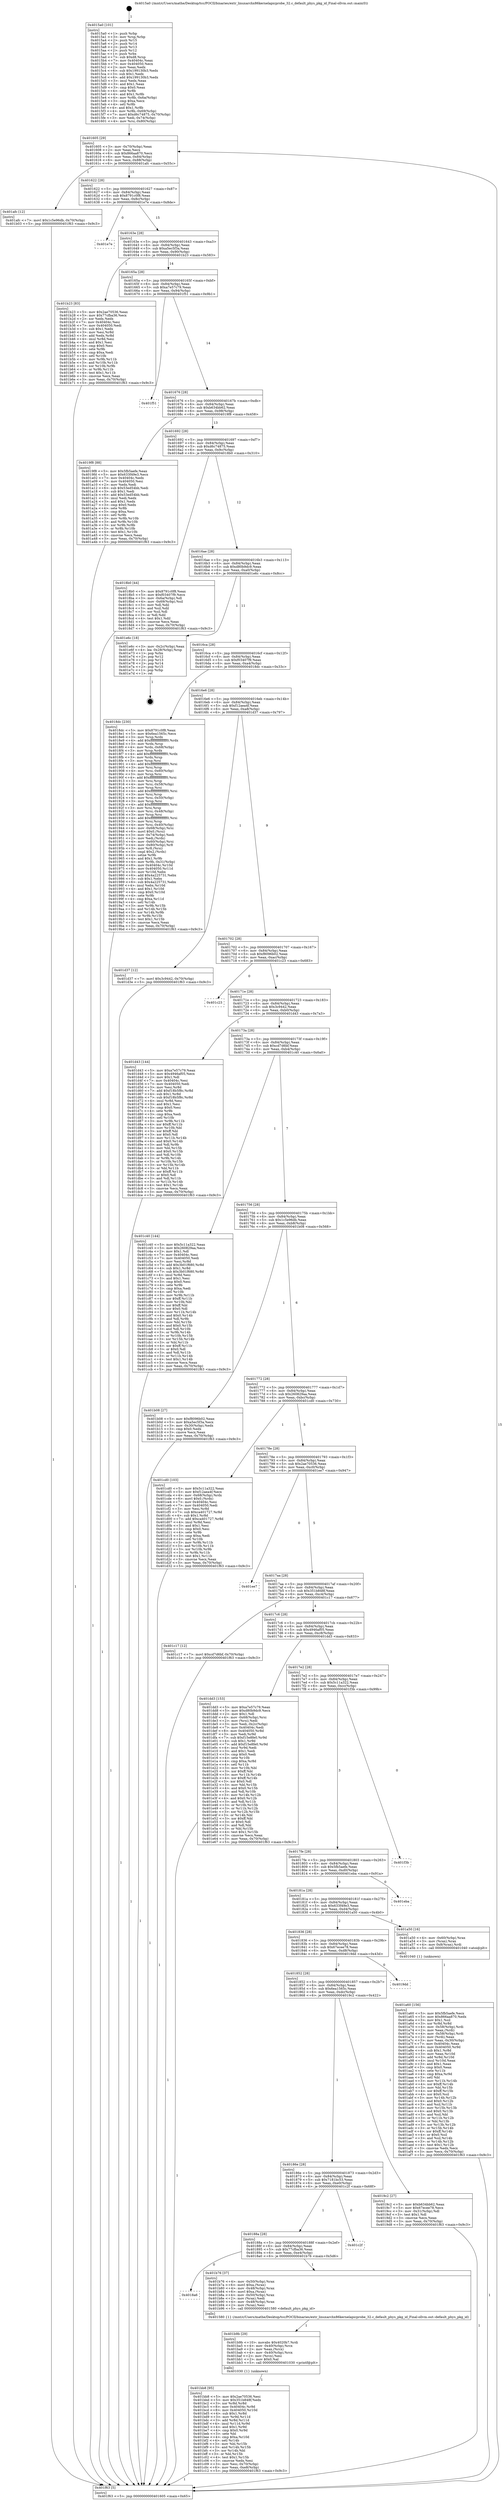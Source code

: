 digraph "0x4015a0" {
  label = "0x4015a0 (/mnt/c/Users/mathe/Desktop/tcc/POCII/binaries/extr_linuxarchx86kernelapicprobe_32.c_default_phys_pkg_id_Final-ollvm.out::main(0))"
  labelloc = "t"
  node[shape=record]

  Entry [label="",width=0.3,height=0.3,shape=circle,fillcolor=black,style=filled]
  "0x401605" [label="{
     0x401605 [29]\l
     | [instrs]\l
     &nbsp;&nbsp;0x401605 \<+3\>: mov -0x70(%rbp),%eax\l
     &nbsp;&nbsp;0x401608 \<+2\>: mov %eax,%ecx\l
     &nbsp;&nbsp;0x40160a \<+6\>: sub $0x866aa870,%ecx\l
     &nbsp;&nbsp;0x401610 \<+6\>: mov %eax,-0x84(%rbp)\l
     &nbsp;&nbsp;0x401616 \<+6\>: mov %ecx,-0x88(%rbp)\l
     &nbsp;&nbsp;0x40161c \<+6\>: je 0000000000401afc \<main+0x55c\>\l
  }"]
  "0x401afc" [label="{
     0x401afc [12]\l
     | [instrs]\l
     &nbsp;&nbsp;0x401afc \<+7\>: movl $0x1c5e96db,-0x70(%rbp)\l
     &nbsp;&nbsp;0x401b03 \<+5\>: jmp 0000000000401f63 \<main+0x9c3\>\l
  }"]
  "0x401622" [label="{
     0x401622 [28]\l
     | [instrs]\l
     &nbsp;&nbsp;0x401622 \<+5\>: jmp 0000000000401627 \<main+0x87\>\l
     &nbsp;&nbsp;0x401627 \<+6\>: mov -0x84(%rbp),%eax\l
     &nbsp;&nbsp;0x40162d \<+5\>: sub $0x8791c0f8,%eax\l
     &nbsp;&nbsp;0x401632 \<+6\>: mov %eax,-0x8c(%rbp)\l
     &nbsp;&nbsp;0x401638 \<+6\>: je 0000000000401e7e \<main+0x8de\>\l
  }"]
  Exit [label="",width=0.3,height=0.3,shape=circle,fillcolor=black,style=filled,peripheries=2]
  "0x401e7e" [label="{
     0x401e7e\l
  }", style=dashed]
  "0x40163e" [label="{
     0x40163e [28]\l
     | [instrs]\l
     &nbsp;&nbsp;0x40163e \<+5\>: jmp 0000000000401643 \<main+0xa3\>\l
     &nbsp;&nbsp;0x401643 \<+6\>: mov -0x84(%rbp),%eax\l
     &nbsp;&nbsp;0x401649 \<+5\>: sub $0xa5ec5f3a,%eax\l
     &nbsp;&nbsp;0x40164e \<+6\>: mov %eax,-0x90(%rbp)\l
     &nbsp;&nbsp;0x401654 \<+6\>: je 0000000000401b23 \<main+0x583\>\l
  }"]
  "0x401bb8" [label="{
     0x401bb8 [95]\l
     | [instrs]\l
     &nbsp;&nbsp;0x401bb8 \<+5\>: mov $0x2ae70536,%esi\l
     &nbsp;&nbsp;0x401bbd \<+5\>: mov $0x351b848f,%edx\l
     &nbsp;&nbsp;0x401bc2 \<+3\>: xor %r8d,%r8d\l
     &nbsp;&nbsp;0x401bc5 \<+8\>: mov 0x40404c,%r9d\l
     &nbsp;&nbsp;0x401bcd \<+8\>: mov 0x404050,%r10d\l
     &nbsp;&nbsp;0x401bd5 \<+4\>: sub $0x1,%r8d\l
     &nbsp;&nbsp;0x401bd9 \<+3\>: mov %r9d,%r11d\l
     &nbsp;&nbsp;0x401bdc \<+3\>: add %r8d,%r11d\l
     &nbsp;&nbsp;0x401bdf \<+4\>: imul %r11d,%r9d\l
     &nbsp;&nbsp;0x401be3 \<+4\>: and $0x1,%r9d\l
     &nbsp;&nbsp;0x401be7 \<+4\>: cmp $0x0,%r9d\l
     &nbsp;&nbsp;0x401beb \<+3\>: sete %bl\l
     &nbsp;&nbsp;0x401bee \<+4\>: cmp $0xa,%r10d\l
     &nbsp;&nbsp;0x401bf2 \<+4\>: setl %r14b\l
     &nbsp;&nbsp;0x401bf6 \<+3\>: mov %bl,%r15b\l
     &nbsp;&nbsp;0x401bf9 \<+3\>: and %r14b,%r15b\l
     &nbsp;&nbsp;0x401bfc \<+3\>: xor %r14b,%bl\l
     &nbsp;&nbsp;0x401bff \<+3\>: or %bl,%r15b\l
     &nbsp;&nbsp;0x401c02 \<+4\>: test $0x1,%r15b\l
     &nbsp;&nbsp;0x401c06 \<+3\>: cmovne %edx,%esi\l
     &nbsp;&nbsp;0x401c09 \<+3\>: mov %esi,-0x70(%rbp)\l
     &nbsp;&nbsp;0x401c0c \<+6\>: mov %eax,-0xe8(%rbp)\l
     &nbsp;&nbsp;0x401c12 \<+5\>: jmp 0000000000401f63 \<main+0x9c3\>\l
  }"]
  "0x401b23" [label="{
     0x401b23 [83]\l
     | [instrs]\l
     &nbsp;&nbsp;0x401b23 \<+5\>: mov $0x2ae70536,%eax\l
     &nbsp;&nbsp;0x401b28 \<+5\>: mov $0x77cfba36,%ecx\l
     &nbsp;&nbsp;0x401b2d \<+2\>: xor %edx,%edx\l
     &nbsp;&nbsp;0x401b2f \<+7\>: mov 0x40404c,%esi\l
     &nbsp;&nbsp;0x401b36 \<+7\>: mov 0x404050,%edi\l
     &nbsp;&nbsp;0x401b3d \<+3\>: sub $0x1,%edx\l
     &nbsp;&nbsp;0x401b40 \<+3\>: mov %esi,%r8d\l
     &nbsp;&nbsp;0x401b43 \<+3\>: add %edx,%r8d\l
     &nbsp;&nbsp;0x401b46 \<+4\>: imul %r8d,%esi\l
     &nbsp;&nbsp;0x401b4a \<+3\>: and $0x1,%esi\l
     &nbsp;&nbsp;0x401b4d \<+3\>: cmp $0x0,%esi\l
     &nbsp;&nbsp;0x401b50 \<+4\>: sete %r9b\l
     &nbsp;&nbsp;0x401b54 \<+3\>: cmp $0xa,%edi\l
     &nbsp;&nbsp;0x401b57 \<+4\>: setl %r10b\l
     &nbsp;&nbsp;0x401b5b \<+3\>: mov %r9b,%r11b\l
     &nbsp;&nbsp;0x401b5e \<+3\>: and %r10b,%r11b\l
     &nbsp;&nbsp;0x401b61 \<+3\>: xor %r10b,%r9b\l
     &nbsp;&nbsp;0x401b64 \<+3\>: or %r9b,%r11b\l
     &nbsp;&nbsp;0x401b67 \<+4\>: test $0x1,%r11b\l
     &nbsp;&nbsp;0x401b6b \<+3\>: cmovne %ecx,%eax\l
     &nbsp;&nbsp;0x401b6e \<+3\>: mov %eax,-0x70(%rbp)\l
     &nbsp;&nbsp;0x401b71 \<+5\>: jmp 0000000000401f63 \<main+0x9c3\>\l
  }"]
  "0x40165a" [label="{
     0x40165a [28]\l
     | [instrs]\l
     &nbsp;&nbsp;0x40165a \<+5\>: jmp 000000000040165f \<main+0xbf\>\l
     &nbsp;&nbsp;0x40165f \<+6\>: mov -0x84(%rbp),%eax\l
     &nbsp;&nbsp;0x401665 \<+5\>: sub $0xa7e57c79,%eax\l
     &nbsp;&nbsp;0x40166a \<+6\>: mov %eax,-0x94(%rbp)\l
     &nbsp;&nbsp;0x401670 \<+6\>: je 0000000000401f51 \<main+0x9b1\>\l
  }"]
  "0x401b9b" [label="{
     0x401b9b [29]\l
     | [instrs]\l
     &nbsp;&nbsp;0x401b9b \<+10\>: movabs $0x4020b7,%rdi\l
     &nbsp;&nbsp;0x401ba5 \<+4\>: mov -0x40(%rbp),%rcx\l
     &nbsp;&nbsp;0x401ba9 \<+2\>: mov %eax,(%rcx)\l
     &nbsp;&nbsp;0x401bab \<+4\>: mov -0x40(%rbp),%rcx\l
     &nbsp;&nbsp;0x401baf \<+2\>: mov (%rcx),%esi\l
     &nbsp;&nbsp;0x401bb1 \<+2\>: mov $0x0,%al\l
     &nbsp;&nbsp;0x401bb3 \<+5\>: call 0000000000401030 \<printf@plt\>\l
     | [calls]\l
     &nbsp;&nbsp;0x401030 \{1\} (unknown)\l
  }"]
  "0x401f51" [label="{
     0x401f51\l
  }", style=dashed]
  "0x401676" [label="{
     0x401676 [28]\l
     | [instrs]\l
     &nbsp;&nbsp;0x401676 \<+5\>: jmp 000000000040167b \<main+0xdb\>\l
     &nbsp;&nbsp;0x40167b \<+6\>: mov -0x84(%rbp),%eax\l
     &nbsp;&nbsp;0x401681 \<+5\>: sub $0xb634bb62,%eax\l
     &nbsp;&nbsp;0x401686 \<+6\>: mov %eax,-0x98(%rbp)\l
     &nbsp;&nbsp;0x40168c \<+6\>: je 00000000004019f8 \<main+0x458\>\l
  }"]
  "0x4018a6" [label="{
     0x4018a6\l
  }", style=dashed]
  "0x4019f8" [label="{
     0x4019f8 [88]\l
     | [instrs]\l
     &nbsp;&nbsp;0x4019f8 \<+5\>: mov $0x5fb5aefe,%eax\l
     &nbsp;&nbsp;0x4019fd \<+5\>: mov $0x633f49e3,%ecx\l
     &nbsp;&nbsp;0x401a02 \<+7\>: mov 0x40404c,%edx\l
     &nbsp;&nbsp;0x401a09 \<+7\>: mov 0x404050,%esi\l
     &nbsp;&nbsp;0x401a10 \<+2\>: mov %edx,%edi\l
     &nbsp;&nbsp;0x401a12 \<+6\>: sub $0x53ed54bb,%edi\l
     &nbsp;&nbsp;0x401a18 \<+3\>: sub $0x1,%edi\l
     &nbsp;&nbsp;0x401a1b \<+6\>: add $0x53ed54bb,%edi\l
     &nbsp;&nbsp;0x401a21 \<+3\>: imul %edi,%edx\l
     &nbsp;&nbsp;0x401a24 \<+3\>: and $0x1,%edx\l
     &nbsp;&nbsp;0x401a27 \<+3\>: cmp $0x0,%edx\l
     &nbsp;&nbsp;0x401a2a \<+4\>: sete %r8b\l
     &nbsp;&nbsp;0x401a2e \<+3\>: cmp $0xa,%esi\l
     &nbsp;&nbsp;0x401a31 \<+4\>: setl %r9b\l
     &nbsp;&nbsp;0x401a35 \<+3\>: mov %r8b,%r10b\l
     &nbsp;&nbsp;0x401a38 \<+3\>: and %r9b,%r10b\l
     &nbsp;&nbsp;0x401a3b \<+3\>: xor %r9b,%r8b\l
     &nbsp;&nbsp;0x401a3e \<+3\>: or %r8b,%r10b\l
     &nbsp;&nbsp;0x401a41 \<+4\>: test $0x1,%r10b\l
     &nbsp;&nbsp;0x401a45 \<+3\>: cmovne %ecx,%eax\l
     &nbsp;&nbsp;0x401a48 \<+3\>: mov %eax,-0x70(%rbp)\l
     &nbsp;&nbsp;0x401a4b \<+5\>: jmp 0000000000401f63 \<main+0x9c3\>\l
  }"]
  "0x401692" [label="{
     0x401692 [28]\l
     | [instrs]\l
     &nbsp;&nbsp;0x401692 \<+5\>: jmp 0000000000401697 \<main+0xf7\>\l
     &nbsp;&nbsp;0x401697 \<+6\>: mov -0x84(%rbp),%eax\l
     &nbsp;&nbsp;0x40169d \<+5\>: sub $0xd6c74875,%eax\l
     &nbsp;&nbsp;0x4016a2 \<+6\>: mov %eax,-0x9c(%rbp)\l
     &nbsp;&nbsp;0x4016a8 \<+6\>: je 00000000004018b0 \<main+0x310\>\l
  }"]
  "0x401b76" [label="{
     0x401b76 [37]\l
     | [instrs]\l
     &nbsp;&nbsp;0x401b76 \<+4\>: mov -0x50(%rbp),%rax\l
     &nbsp;&nbsp;0x401b7a \<+6\>: movl $0xa,(%rax)\l
     &nbsp;&nbsp;0x401b80 \<+4\>: mov -0x48(%rbp),%rax\l
     &nbsp;&nbsp;0x401b84 \<+6\>: movl $0xa,(%rax)\l
     &nbsp;&nbsp;0x401b8a \<+4\>: mov -0x50(%rbp),%rax\l
     &nbsp;&nbsp;0x401b8e \<+2\>: mov (%rax),%edi\l
     &nbsp;&nbsp;0x401b90 \<+4\>: mov -0x48(%rbp),%rax\l
     &nbsp;&nbsp;0x401b94 \<+2\>: mov (%rax),%esi\l
     &nbsp;&nbsp;0x401b96 \<+5\>: call 0000000000401580 \<default_phys_pkg_id\>\l
     | [calls]\l
     &nbsp;&nbsp;0x401580 \{1\} (/mnt/c/Users/mathe/Desktop/tcc/POCII/binaries/extr_linuxarchx86kernelapicprobe_32.c_default_phys_pkg_id_Final-ollvm.out::default_phys_pkg_id)\l
  }"]
  "0x4018b0" [label="{
     0x4018b0 [44]\l
     | [instrs]\l
     &nbsp;&nbsp;0x4018b0 \<+5\>: mov $0x8791c0f8,%eax\l
     &nbsp;&nbsp;0x4018b5 \<+5\>: mov $0xf03407f9,%ecx\l
     &nbsp;&nbsp;0x4018ba \<+3\>: mov -0x6a(%rbp),%dl\l
     &nbsp;&nbsp;0x4018bd \<+4\>: mov -0x69(%rbp),%sil\l
     &nbsp;&nbsp;0x4018c1 \<+3\>: mov %dl,%dil\l
     &nbsp;&nbsp;0x4018c4 \<+3\>: and %sil,%dil\l
     &nbsp;&nbsp;0x4018c7 \<+3\>: xor %sil,%dl\l
     &nbsp;&nbsp;0x4018ca \<+3\>: or %dl,%dil\l
     &nbsp;&nbsp;0x4018cd \<+4\>: test $0x1,%dil\l
     &nbsp;&nbsp;0x4018d1 \<+3\>: cmovne %ecx,%eax\l
     &nbsp;&nbsp;0x4018d4 \<+3\>: mov %eax,-0x70(%rbp)\l
     &nbsp;&nbsp;0x4018d7 \<+5\>: jmp 0000000000401f63 \<main+0x9c3\>\l
  }"]
  "0x4016ae" [label="{
     0x4016ae [28]\l
     | [instrs]\l
     &nbsp;&nbsp;0x4016ae \<+5\>: jmp 00000000004016b3 \<main+0x113\>\l
     &nbsp;&nbsp;0x4016b3 \<+6\>: mov -0x84(%rbp),%eax\l
     &nbsp;&nbsp;0x4016b9 \<+5\>: sub $0xd80b9dc9,%eax\l
     &nbsp;&nbsp;0x4016be \<+6\>: mov %eax,-0xa0(%rbp)\l
     &nbsp;&nbsp;0x4016c4 \<+6\>: je 0000000000401e6c \<main+0x8cc\>\l
  }"]
  "0x401f63" [label="{
     0x401f63 [5]\l
     | [instrs]\l
     &nbsp;&nbsp;0x401f63 \<+5\>: jmp 0000000000401605 \<main+0x65\>\l
  }"]
  "0x4015a0" [label="{
     0x4015a0 [101]\l
     | [instrs]\l
     &nbsp;&nbsp;0x4015a0 \<+1\>: push %rbp\l
     &nbsp;&nbsp;0x4015a1 \<+3\>: mov %rsp,%rbp\l
     &nbsp;&nbsp;0x4015a4 \<+2\>: push %r15\l
     &nbsp;&nbsp;0x4015a6 \<+2\>: push %r14\l
     &nbsp;&nbsp;0x4015a8 \<+2\>: push %r13\l
     &nbsp;&nbsp;0x4015aa \<+2\>: push %r12\l
     &nbsp;&nbsp;0x4015ac \<+1\>: push %rbx\l
     &nbsp;&nbsp;0x4015ad \<+7\>: sub $0xd8,%rsp\l
     &nbsp;&nbsp;0x4015b4 \<+7\>: mov 0x40404c,%eax\l
     &nbsp;&nbsp;0x4015bb \<+7\>: mov 0x404050,%ecx\l
     &nbsp;&nbsp;0x4015c2 \<+2\>: mov %eax,%edx\l
     &nbsp;&nbsp;0x4015c4 \<+6\>: sub $0x199130b3,%edx\l
     &nbsp;&nbsp;0x4015ca \<+3\>: sub $0x1,%edx\l
     &nbsp;&nbsp;0x4015cd \<+6\>: add $0x199130b3,%edx\l
     &nbsp;&nbsp;0x4015d3 \<+3\>: imul %edx,%eax\l
     &nbsp;&nbsp;0x4015d6 \<+3\>: and $0x1,%eax\l
     &nbsp;&nbsp;0x4015d9 \<+3\>: cmp $0x0,%eax\l
     &nbsp;&nbsp;0x4015dc \<+4\>: sete %r8b\l
     &nbsp;&nbsp;0x4015e0 \<+4\>: and $0x1,%r8b\l
     &nbsp;&nbsp;0x4015e4 \<+4\>: mov %r8b,-0x6a(%rbp)\l
     &nbsp;&nbsp;0x4015e8 \<+3\>: cmp $0xa,%ecx\l
     &nbsp;&nbsp;0x4015eb \<+4\>: setl %r8b\l
     &nbsp;&nbsp;0x4015ef \<+4\>: and $0x1,%r8b\l
     &nbsp;&nbsp;0x4015f3 \<+4\>: mov %r8b,-0x69(%rbp)\l
     &nbsp;&nbsp;0x4015f7 \<+7\>: movl $0xd6c74875,-0x70(%rbp)\l
     &nbsp;&nbsp;0x4015fe \<+3\>: mov %edi,-0x74(%rbp)\l
     &nbsp;&nbsp;0x401601 \<+4\>: mov %rsi,-0x80(%rbp)\l
  }"]
  "0x40188a" [label="{
     0x40188a [28]\l
     | [instrs]\l
     &nbsp;&nbsp;0x40188a \<+5\>: jmp 000000000040188f \<main+0x2ef\>\l
     &nbsp;&nbsp;0x40188f \<+6\>: mov -0x84(%rbp),%eax\l
     &nbsp;&nbsp;0x401895 \<+5\>: sub $0x77cfba36,%eax\l
     &nbsp;&nbsp;0x40189a \<+6\>: mov %eax,-0xe4(%rbp)\l
     &nbsp;&nbsp;0x4018a0 \<+6\>: je 0000000000401b76 \<main+0x5d6\>\l
  }"]
  "0x401e6c" [label="{
     0x401e6c [18]\l
     | [instrs]\l
     &nbsp;&nbsp;0x401e6c \<+3\>: mov -0x2c(%rbp),%eax\l
     &nbsp;&nbsp;0x401e6f \<+4\>: lea -0x28(%rbp),%rsp\l
     &nbsp;&nbsp;0x401e73 \<+1\>: pop %rbx\l
     &nbsp;&nbsp;0x401e74 \<+2\>: pop %r12\l
     &nbsp;&nbsp;0x401e76 \<+2\>: pop %r13\l
     &nbsp;&nbsp;0x401e78 \<+2\>: pop %r14\l
     &nbsp;&nbsp;0x401e7a \<+2\>: pop %r15\l
     &nbsp;&nbsp;0x401e7c \<+1\>: pop %rbp\l
     &nbsp;&nbsp;0x401e7d \<+1\>: ret\l
  }"]
  "0x4016ca" [label="{
     0x4016ca [28]\l
     | [instrs]\l
     &nbsp;&nbsp;0x4016ca \<+5\>: jmp 00000000004016cf \<main+0x12f\>\l
     &nbsp;&nbsp;0x4016cf \<+6\>: mov -0x84(%rbp),%eax\l
     &nbsp;&nbsp;0x4016d5 \<+5\>: sub $0xf03407f9,%eax\l
     &nbsp;&nbsp;0x4016da \<+6\>: mov %eax,-0xa4(%rbp)\l
     &nbsp;&nbsp;0x4016e0 \<+6\>: je 00000000004018dc \<main+0x33c\>\l
  }"]
  "0x401c2f" [label="{
     0x401c2f\l
  }", style=dashed]
  "0x4018dc" [label="{
     0x4018dc [230]\l
     | [instrs]\l
     &nbsp;&nbsp;0x4018dc \<+5\>: mov $0x8791c0f8,%eax\l
     &nbsp;&nbsp;0x4018e1 \<+5\>: mov $0x6ea1565c,%ecx\l
     &nbsp;&nbsp;0x4018e6 \<+3\>: mov %rsp,%rdx\l
     &nbsp;&nbsp;0x4018e9 \<+4\>: add $0xfffffffffffffff0,%rdx\l
     &nbsp;&nbsp;0x4018ed \<+3\>: mov %rdx,%rsp\l
     &nbsp;&nbsp;0x4018f0 \<+4\>: mov %rdx,-0x68(%rbp)\l
     &nbsp;&nbsp;0x4018f4 \<+3\>: mov %rsp,%rdx\l
     &nbsp;&nbsp;0x4018f7 \<+4\>: add $0xfffffffffffffff0,%rdx\l
     &nbsp;&nbsp;0x4018fb \<+3\>: mov %rdx,%rsp\l
     &nbsp;&nbsp;0x4018fe \<+3\>: mov %rsp,%rsi\l
     &nbsp;&nbsp;0x401901 \<+4\>: add $0xfffffffffffffff0,%rsi\l
     &nbsp;&nbsp;0x401905 \<+3\>: mov %rsi,%rsp\l
     &nbsp;&nbsp;0x401908 \<+4\>: mov %rsi,-0x60(%rbp)\l
     &nbsp;&nbsp;0x40190c \<+3\>: mov %rsp,%rsi\l
     &nbsp;&nbsp;0x40190f \<+4\>: add $0xfffffffffffffff0,%rsi\l
     &nbsp;&nbsp;0x401913 \<+3\>: mov %rsi,%rsp\l
     &nbsp;&nbsp;0x401916 \<+4\>: mov %rsi,-0x58(%rbp)\l
     &nbsp;&nbsp;0x40191a \<+3\>: mov %rsp,%rsi\l
     &nbsp;&nbsp;0x40191d \<+4\>: add $0xfffffffffffffff0,%rsi\l
     &nbsp;&nbsp;0x401921 \<+3\>: mov %rsi,%rsp\l
     &nbsp;&nbsp;0x401924 \<+4\>: mov %rsi,-0x50(%rbp)\l
     &nbsp;&nbsp;0x401928 \<+3\>: mov %rsp,%rsi\l
     &nbsp;&nbsp;0x40192b \<+4\>: add $0xfffffffffffffff0,%rsi\l
     &nbsp;&nbsp;0x40192f \<+3\>: mov %rsi,%rsp\l
     &nbsp;&nbsp;0x401932 \<+4\>: mov %rsi,-0x48(%rbp)\l
     &nbsp;&nbsp;0x401936 \<+3\>: mov %rsp,%rsi\l
     &nbsp;&nbsp;0x401939 \<+4\>: add $0xfffffffffffffff0,%rsi\l
     &nbsp;&nbsp;0x40193d \<+3\>: mov %rsi,%rsp\l
     &nbsp;&nbsp;0x401940 \<+4\>: mov %rsi,-0x40(%rbp)\l
     &nbsp;&nbsp;0x401944 \<+4\>: mov -0x68(%rbp),%rsi\l
     &nbsp;&nbsp;0x401948 \<+6\>: movl $0x0,(%rsi)\l
     &nbsp;&nbsp;0x40194e \<+3\>: mov -0x74(%rbp),%edi\l
     &nbsp;&nbsp;0x401951 \<+2\>: mov %edi,(%rdx)\l
     &nbsp;&nbsp;0x401953 \<+4\>: mov -0x60(%rbp),%rsi\l
     &nbsp;&nbsp;0x401957 \<+4\>: mov -0x80(%rbp),%r8\l
     &nbsp;&nbsp;0x40195b \<+3\>: mov %r8,(%rsi)\l
     &nbsp;&nbsp;0x40195e \<+3\>: cmpl $0x2,(%rdx)\l
     &nbsp;&nbsp;0x401961 \<+4\>: setne %r9b\l
     &nbsp;&nbsp;0x401965 \<+4\>: and $0x1,%r9b\l
     &nbsp;&nbsp;0x401969 \<+4\>: mov %r9b,-0x31(%rbp)\l
     &nbsp;&nbsp;0x40196d \<+8\>: mov 0x40404c,%r10d\l
     &nbsp;&nbsp;0x401975 \<+8\>: mov 0x404050,%r11d\l
     &nbsp;&nbsp;0x40197d \<+3\>: mov %r10d,%ebx\l
     &nbsp;&nbsp;0x401980 \<+6\>: add $0x4a225731,%ebx\l
     &nbsp;&nbsp;0x401986 \<+3\>: sub $0x1,%ebx\l
     &nbsp;&nbsp;0x401989 \<+6\>: sub $0x4a225731,%ebx\l
     &nbsp;&nbsp;0x40198f \<+4\>: imul %ebx,%r10d\l
     &nbsp;&nbsp;0x401993 \<+4\>: and $0x1,%r10d\l
     &nbsp;&nbsp;0x401997 \<+4\>: cmp $0x0,%r10d\l
     &nbsp;&nbsp;0x40199b \<+4\>: sete %r9b\l
     &nbsp;&nbsp;0x40199f \<+4\>: cmp $0xa,%r11d\l
     &nbsp;&nbsp;0x4019a3 \<+4\>: setl %r14b\l
     &nbsp;&nbsp;0x4019a7 \<+3\>: mov %r9b,%r15b\l
     &nbsp;&nbsp;0x4019aa \<+3\>: and %r14b,%r15b\l
     &nbsp;&nbsp;0x4019ad \<+3\>: xor %r14b,%r9b\l
     &nbsp;&nbsp;0x4019b0 \<+3\>: or %r9b,%r15b\l
     &nbsp;&nbsp;0x4019b3 \<+4\>: test $0x1,%r15b\l
     &nbsp;&nbsp;0x4019b7 \<+3\>: cmovne %ecx,%eax\l
     &nbsp;&nbsp;0x4019ba \<+3\>: mov %eax,-0x70(%rbp)\l
     &nbsp;&nbsp;0x4019bd \<+5\>: jmp 0000000000401f63 \<main+0x9c3\>\l
  }"]
  "0x4016e6" [label="{
     0x4016e6 [28]\l
     | [instrs]\l
     &nbsp;&nbsp;0x4016e6 \<+5\>: jmp 00000000004016eb \<main+0x14b\>\l
     &nbsp;&nbsp;0x4016eb \<+6\>: mov -0x84(%rbp),%eax\l
     &nbsp;&nbsp;0x4016f1 \<+5\>: sub $0xf12aea4f,%eax\l
     &nbsp;&nbsp;0x4016f6 \<+6\>: mov %eax,-0xa8(%rbp)\l
     &nbsp;&nbsp;0x4016fc \<+6\>: je 0000000000401d37 \<main+0x797\>\l
  }"]
  "0x401a60" [label="{
     0x401a60 [156]\l
     | [instrs]\l
     &nbsp;&nbsp;0x401a60 \<+5\>: mov $0x5fb5aefe,%ecx\l
     &nbsp;&nbsp;0x401a65 \<+5\>: mov $0x866aa870,%edx\l
     &nbsp;&nbsp;0x401a6a \<+3\>: mov $0x1,%sil\l
     &nbsp;&nbsp;0x401a6d \<+3\>: xor %r8d,%r8d\l
     &nbsp;&nbsp;0x401a70 \<+4\>: mov -0x58(%rbp),%rdi\l
     &nbsp;&nbsp;0x401a74 \<+2\>: mov %eax,(%rdi)\l
     &nbsp;&nbsp;0x401a76 \<+4\>: mov -0x58(%rbp),%rdi\l
     &nbsp;&nbsp;0x401a7a \<+2\>: mov (%rdi),%eax\l
     &nbsp;&nbsp;0x401a7c \<+3\>: mov %eax,-0x30(%rbp)\l
     &nbsp;&nbsp;0x401a7f \<+7\>: mov 0x40404c,%eax\l
     &nbsp;&nbsp;0x401a86 \<+8\>: mov 0x404050,%r9d\l
     &nbsp;&nbsp;0x401a8e \<+4\>: sub $0x1,%r8d\l
     &nbsp;&nbsp;0x401a92 \<+3\>: mov %eax,%r10d\l
     &nbsp;&nbsp;0x401a95 \<+3\>: add %r8d,%r10d\l
     &nbsp;&nbsp;0x401a98 \<+4\>: imul %r10d,%eax\l
     &nbsp;&nbsp;0x401a9c \<+3\>: and $0x1,%eax\l
     &nbsp;&nbsp;0x401a9f \<+3\>: cmp $0x0,%eax\l
     &nbsp;&nbsp;0x401aa2 \<+4\>: sete %r11b\l
     &nbsp;&nbsp;0x401aa6 \<+4\>: cmp $0xa,%r9d\l
     &nbsp;&nbsp;0x401aaa \<+3\>: setl %bl\l
     &nbsp;&nbsp;0x401aad \<+3\>: mov %r11b,%r14b\l
     &nbsp;&nbsp;0x401ab0 \<+4\>: xor $0xff,%r14b\l
     &nbsp;&nbsp;0x401ab4 \<+3\>: mov %bl,%r15b\l
     &nbsp;&nbsp;0x401ab7 \<+4\>: xor $0xff,%r15b\l
     &nbsp;&nbsp;0x401abb \<+4\>: xor $0x0,%sil\l
     &nbsp;&nbsp;0x401abf \<+3\>: mov %r14b,%r12b\l
     &nbsp;&nbsp;0x401ac2 \<+4\>: and $0x0,%r12b\l
     &nbsp;&nbsp;0x401ac6 \<+3\>: and %sil,%r11b\l
     &nbsp;&nbsp;0x401ac9 \<+3\>: mov %r15b,%r13b\l
     &nbsp;&nbsp;0x401acc \<+4\>: and $0x0,%r13b\l
     &nbsp;&nbsp;0x401ad0 \<+3\>: and %sil,%bl\l
     &nbsp;&nbsp;0x401ad3 \<+3\>: or %r11b,%r12b\l
     &nbsp;&nbsp;0x401ad6 \<+3\>: or %bl,%r13b\l
     &nbsp;&nbsp;0x401ad9 \<+3\>: xor %r13b,%r12b\l
     &nbsp;&nbsp;0x401adc \<+3\>: or %r15b,%r14b\l
     &nbsp;&nbsp;0x401adf \<+4\>: xor $0xff,%r14b\l
     &nbsp;&nbsp;0x401ae3 \<+4\>: or $0x0,%sil\l
     &nbsp;&nbsp;0x401ae7 \<+3\>: and %sil,%r14b\l
     &nbsp;&nbsp;0x401aea \<+3\>: or %r14b,%r12b\l
     &nbsp;&nbsp;0x401aed \<+4\>: test $0x1,%r12b\l
     &nbsp;&nbsp;0x401af1 \<+3\>: cmovne %edx,%ecx\l
     &nbsp;&nbsp;0x401af4 \<+3\>: mov %ecx,-0x70(%rbp)\l
     &nbsp;&nbsp;0x401af7 \<+5\>: jmp 0000000000401f63 \<main+0x9c3\>\l
  }"]
  "0x401d37" [label="{
     0x401d37 [12]\l
     | [instrs]\l
     &nbsp;&nbsp;0x401d37 \<+7\>: movl $0x3c9442,-0x70(%rbp)\l
     &nbsp;&nbsp;0x401d3e \<+5\>: jmp 0000000000401f63 \<main+0x9c3\>\l
  }"]
  "0x401702" [label="{
     0x401702 [28]\l
     | [instrs]\l
     &nbsp;&nbsp;0x401702 \<+5\>: jmp 0000000000401707 \<main+0x167\>\l
     &nbsp;&nbsp;0x401707 \<+6\>: mov -0x84(%rbp),%eax\l
     &nbsp;&nbsp;0x40170d \<+5\>: sub $0xf8096b02,%eax\l
     &nbsp;&nbsp;0x401712 \<+6\>: mov %eax,-0xac(%rbp)\l
     &nbsp;&nbsp;0x401718 \<+6\>: je 0000000000401c23 \<main+0x683\>\l
  }"]
  "0x40186e" [label="{
     0x40186e [28]\l
     | [instrs]\l
     &nbsp;&nbsp;0x40186e \<+5\>: jmp 0000000000401873 \<main+0x2d3\>\l
     &nbsp;&nbsp;0x401873 \<+6\>: mov -0x84(%rbp),%eax\l
     &nbsp;&nbsp;0x401879 \<+5\>: sub $0x7181bc53,%eax\l
     &nbsp;&nbsp;0x40187e \<+6\>: mov %eax,-0xe0(%rbp)\l
     &nbsp;&nbsp;0x401884 \<+6\>: je 0000000000401c2f \<main+0x68f\>\l
  }"]
  "0x401c23" [label="{
     0x401c23\l
  }", style=dashed]
  "0x40171e" [label="{
     0x40171e [28]\l
     | [instrs]\l
     &nbsp;&nbsp;0x40171e \<+5\>: jmp 0000000000401723 \<main+0x183\>\l
     &nbsp;&nbsp;0x401723 \<+6\>: mov -0x84(%rbp),%eax\l
     &nbsp;&nbsp;0x401729 \<+5\>: sub $0x3c9442,%eax\l
     &nbsp;&nbsp;0x40172e \<+6\>: mov %eax,-0xb0(%rbp)\l
     &nbsp;&nbsp;0x401734 \<+6\>: je 0000000000401d43 \<main+0x7a3\>\l
  }"]
  "0x4019c2" [label="{
     0x4019c2 [27]\l
     | [instrs]\l
     &nbsp;&nbsp;0x4019c2 \<+5\>: mov $0xb634bb62,%eax\l
     &nbsp;&nbsp;0x4019c7 \<+5\>: mov $0x67ecee78,%ecx\l
     &nbsp;&nbsp;0x4019cc \<+3\>: mov -0x31(%rbp),%dl\l
     &nbsp;&nbsp;0x4019cf \<+3\>: test $0x1,%dl\l
     &nbsp;&nbsp;0x4019d2 \<+3\>: cmovne %ecx,%eax\l
     &nbsp;&nbsp;0x4019d5 \<+3\>: mov %eax,-0x70(%rbp)\l
     &nbsp;&nbsp;0x4019d8 \<+5\>: jmp 0000000000401f63 \<main+0x9c3\>\l
  }"]
  "0x401d43" [label="{
     0x401d43 [144]\l
     | [instrs]\l
     &nbsp;&nbsp;0x401d43 \<+5\>: mov $0xa7e57c79,%eax\l
     &nbsp;&nbsp;0x401d48 \<+5\>: mov $0x4946af05,%ecx\l
     &nbsp;&nbsp;0x401d4d \<+2\>: mov $0x1,%dl\l
     &nbsp;&nbsp;0x401d4f \<+7\>: mov 0x40404c,%esi\l
     &nbsp;&nbsp;0x401d56 \<+7\>: mov 0x404050,%edi\l
     &nbsp;&nbsp;0x401d5d \<+3\>: mov %esi,%r8d\l
     &nbsp;&nbsp;0x401d60 \<+7\>: add $0xf18b5f8c,%r8d\l
     &nbsp;&nbsp;0x401d67 \<+4\>: sub $0x1,%r8d\l
     &nbsp;&nbsp;0x401d6b \<+7\>: sub $0xf18b5f8c,%r8d\l
     &nbsp;&nbsp;0x401d72 \<+4\>: imul %r8d,%esi\l
     &nbsp;&nbsp;0x401d76 \<+3\>: and $0x1,%esi\l
     &nbsp;&nbsp;0x401d79 \<+3\>: cmp $0x0,%esi\l
     &nbsp;&nbsp;0x401d7c \<+4\>: sete %r9b\l
     &nbsp;&nbsp;0x401d80 \<+3\>: cmp $0xa,%edi\l
     &nbsp;&nbsp;0x401d83 \<+4\>: setl %r10b\l
     &nbsp;&nbsp;0x401d87 \<+3\>: mov %r9b,%r11b\l
     &nbsp;&nbsp;0x401d8a \<+4\>: xor $0xff,%r11b\l
     &nbsp;&nbsp;0x401d8e \<+3\>: mov %r10b,%bl\l
     &nbsp;&nbsp;0x401d91 \<+3\>: xor $0xff,%bl\l
     &nbsp;&nbsp;0x401d94 \<+3\>: xor $0x0,%dl\l
     &nbsp;&nbsp;0x401d97 \<+3\>: mov %r11b,%r14b\l
     &nbsp;&nbsp;0x401d9a \<+4\>: and $0x0,%r14b\l
     &nbsp;&nbsp;0x401d9e \<+3\>: and %dl,%r9b\l
     &nbsp;&nbsp;0x401da1 \<+3\>: mov %bl,%r15b\l
     &nbsp;&nbsp;0x401da4 \<+4\>: and $0x0,%r15b\l
     &nbsp;&nbsp;0x401da8 \<+3\>: and %dl,%r10b\l
     &nbsp;&nbsp;0x401dab \<+3\>: or %r9b,%r14b\l
     &nbsp;&nbsp;0x401dae \<+3\>: or %r10b,%r15b\l
     &nbsp;&nbsp;0x401db1 \<+3\>: xor %r15b,%r14b\l
     &nbsp;&nbsp;0x401db4 \<+3\>: or %bl,%r11b\l
     &nbsp;&nbsp;0x401db7 \<+4\>: xor $0xff,%r11b\l
     &nbsp;&nbsp;0x401dbb \<+3\>: or $0x0,%dl\l
     &nbsp;&nbsp;0x401dbe \<+3\>: and %dl,%r11b\l
     &nbsp;&nbsp;0x401dc1 \<+3\>: or %r11b,%r14b\l
     &nbsp;&nbsp;0x401dc4 \<+4\>: test $0x1,%r14b\l
     &nbsp;&nbsp;0x401dc8 \<+3\>: cmovne %ecx,%eax\l
     &nbsp;&nbsp;0x401dcb \<+3\>: mov %eax,-0x70(%rbp)\l
     &nbsp;&nbsp;0x401dce \<+5\>: jmp 0000000000401f63 \<main+0x9c3\>\l
  }"]
  "0x40173a" [label="{
     0x40173a [28]\l
     | [instrs]\l
     &nbsp;&nbsp;0x40173a \<+5\>: jmp 000000000040173f \<main+0x19f\>\l
     &nbsp;&nbsp;0x40173f \<+6\>: mov -0x84(%rbp),%eax\l
     &nbsp;&nbsp;0x401745 \<+5\>: sub $0xcd7d6bf,%eax\l
     &nbsp;&nbsp;0x40174a \<+6\>: mov %eax,-0xb4(%rbp)\l
     &nbsp;&nbsp;0x401750 \<+6\>: je 0000000000401c40 \<main+0x6a0\>\l
  }"]
  "0x401852" [label="{
     0x401852 [28]\l
     | [instrs]\l
     &nbsp;&nbsp;0x401852 \<+5\>: jmp 0000000000401857 \<main+0x2b7\>\l
     &nbsp;&nbsp;0x401857 \<+6\>: mov -0x84(%rbp),%eax\l
     &nbsp;&nbsp;0x40185d \<+5\>: sub $0x6ea1565c,%eax\l
     &nbsp;&nbsp;0x401862 \<+6\>: mov %eax,-0xdc(%rbp)\l
     &nbsp;&nbsp;0x401868 \<+6\>: je 00000000004019c2 \<main+0x422\>\l
  }"]
  "0x401c40" [label="{
     0x401c40 [144]\l
     | [instrs]\l
     &nbsp;&nbsp;0x401c40 \<+5\>: mov $0x5c11a322,%eax\l
     &nbsp;&nbsp;0x401c45 \<+5\>: mov $0x260829aa,%ecx\l
     &nbsp;&nbsp;0x401c4a \<+2\>: mov $0x1,%dl\l
     &nbsp;&nbsp;0x401c4c \<+7\>: mov 0x40404c,%esi\l
     &nbsp;&nbsp;0x401c53 \<+7\>: mov 0x404050,%edi\l
     &nbsp;&nbsp;0x401c5a \<+3\>: mov %esi,%r8d\l
     &nbsp;&nbsp;0x401c5d \<+7\>: add $0x3b01f680,%r8d\l
     &nbsp;&nbsp;0x401c64 \<+4\>: sub $0x1,%r8d\l
     &nbsp;&nbsp;0x401c68 \<+7\>: sub $0x3b01f680,%r8d\l
     &nbsp;&nbsp;0x401c6f \<+4\>: imul %r8d,%esi\l
     &nbsp;&nbsp;0x401c73 \<+3\>: and $0x1,%esi\l
     &nbsp;&nbsp;0x401c76 \<+3\>: cmp $0x0,%esi\l
     &nbsp;&nbsp;0x401c79 \<+4\>: sete %r9b\l
     &nbsp;&nbsp;0x401c7d \<+3\>: cmp $0xa,%edi\l
     &nbsp;&nbsp;0x401c80 \<+4\>: setl %r10b\l
     &nbsp;&nbsp;0x401c84 \<+3\>: mov %r9b,%r11b\l
     &nbsp;&nbsp;0x401c87 \<+4\>: xor $0xff,%r11b\l
     &nbsp;&nbsp;0x401c8b \<+3\>: mov %r10b,%bl\l
     &nbsp;&nbsp;0x401c8e \<+3\>: xor $0xff,%bl\l
     &nbsp;&nbsp;0x401c91 \<+3\>: xor $0x0,%dl\l
     &nbsp;&nbsp;0x401c94 \<+3\>: mov %r11b,%r14b\l
     &nbsp;&nbsp;0x401c97 \<+4\>: and $0x0,%r14b\l
     &nbsp;&nbsp;0x401c9b \<+3\>: and %dl,%r9b\l
     &nbsp;&nbsp;0x401c9e \<+3\>: mov %bl,%r15b\l
     &nbsp;&nbsp;0x401ca1 \<+4\>: and $0x0,%r15b\l
     &nbsp;&nbsp;0x401ca5 \<+3\>: and %dl,%r10b\l
     &nbsp;&nbsp;0x401ca8 \<+3\>: or %r9b,%r14b\l
     &nbsp;&nbsp;0x401cab \<+3\>: or %r10b,%r15b\l
     &nbsp;&nbsp;0x401cae \<+3\>: xor %r15b,%r14b\l
     &nbsp;&nbsp;0x401cb1 \<+3\>: or %bl,%r11b\l
     &nbsp;&nbsp;0x401cb4 \<+4\>: xor $0xff,%r11b\l
     &nbsp;&nbsp;0x401cb8 \<+3\>: or $0x0,%dl\l
     &nbsp;&nbsp;0x401cbb \<+3\>: and %dl,%r11b\l
     &nbsp;&nbsp;0x401cbe \<+3\>: or %r11b,%r14b\l
     &nbsp;&nbsp;0x401cc1 \<+4\>: test $0x1,%r14b\l
     &nbsp;&nbsp;0x401cc5 \<+3\>: cmovne %ecx,%eax\l
     &nbsp;&nbsp;0x401cc8 \<+3\>: mov %eax,-0x70(%rbp)\l
     &nbsp;&nbsp;0x401ccb \<+5\>: jmp 0000000000401f63 \<main+0x9c3\>\l
  }"]
  "0x401756" [label="{
     0x401756 [28]\l
     | [instrs]\l
     &nbsp;&nbsp;0x401756 \<+5\>: jmp 000000000040175b \<main+0x1bb\>\l
     &nbsp;&nbsp;0x40175b \<+6\>: mov -0x84(%rbp),%eax\l
     &nbsp;&nbsp;0x401761 \<+5\>: sub $0x1c5e96db,%eax\l
     &nbsp;&nbsp;0x401766 \<+6\>: mov %eax,-0xb8(%rbp)\l
     &nbsp;&nbsp;0x40176c \<+6\>: je 0000000000401b08 \<main+0x568\>\l
  }"]
  "0x4019dd" [label="{
     0x4019dd\l
  }", style=dashed]
  "0x401b08" [label="{
     0x401b08 [27]\l
     | [instrs]\l
     &nbsp;&nbsp;0x401b08 \<+5\>: mov $0xf8096b02,%eax\l
     &nbsp;&nbsp;0x401b0d \<+5\>: mov $0xa5ec5f3a,%ecx\l
     &nbsp;&nbsp;0x401b12 \<+3\>: mov -0x30(%rbp),%edx\l
     &nbsp;&nbsp;0x401b15 \<+3\>: cmp $0x0,%edx\l
     &nbsp;&nbsp;0x401b18 \<+3\>: cmove %ecx,%eax\l
     &nbsp;&nbsp;0x401b1b \<+3\>: mov %eax,-0x70(%rbp)\l
     &nbsp;&nbsp;0x401b1e \<+5\>: jmp 0000000000401f63 \<main+0x9c3\>\l
  }"]
  "0x401772" [label="{
     0x401772 [28]\l
     | [instrs]\l
     &nbsp;&nbsp;0x401772 \<+5\>: jmp 0000000000401777 \<main+0x1d7\>\l
     &nbsp;&nbsp;0x401777 \<+6\>: mov -0x84(%rbp),%eax\l
     &nbsp;&nbsp;0x40177d \<+5\>: sub $0x260829aa,%eax\l
     &nbsp;&nbsp;0x401782 \<+6\>: mov %eax,-0xbc(%rbp)\l
     &nbsp;&nbsp;0x401788 \<+6\>: je 0000000000401cd0 \<main+0x730\>\l
  }"]
  "0x401836" [label="{
     0x401836 [28]\l
     | [instrs]\l
     &nbsp;&nbsp;0x401836 \<+5\>: jmp 000000000040183b \<main+0x29b\>\l
     &nbsp;&nbsp;0x40183b \<+6\>: mov -0x84(%rbp),%eax\l
     &nbsp;&nbsp;0x401841 \<+5\>: sub $0x67ecee78,%eax\l
     &nbsp;&nbsp;0x401846 \<+6\>: mov %eax,-0xd8(%rbp)\l
     &nbsp;&nbsp;0x40184c \<+6\>: je 00000000004019dd \<main+0x43d\>\l
  }"]
  "0x401cd0" [label="{
     0x401cd0 [103]\l
     | [instrs]\l
     &nbsp;&nbsp;0x401cd0 \<+5\>: mov $0x5c11a322,%eax\l
     &nbsp;&nbsp;0x401cd5 \<+5\>: mov $0xf12aea4f,%ecx\l
     &nbsp;&nbsp;0x401cda \<+4\>: mov -0x68(%rbp),%rdx\l
     &nbsp;&nbsp;0x401cde \<+6\>: movl $0x0,(%rdx)\l
     &nbsp;&nbsp;0x401ce4 \<+7\>: mov 0x40404c,%esi\l
     &nbsp;&nbsp;0x401ceb \<+7\>: mov 0x404050,%edi\l
     &nbsp;&nbsp;0x401cf2 \<+3\>: mov %esi,%r8d\l
     &nbsp;&nbsp;0x401cf5 \<+7\>: sub $0xca401727,%r8d\l
     &nbsp;&nbsp;0x401cfc \<+4\>: sub $0x1,%r8d\l
     &nbsp;&nbsp;0x401d00 \<+7\>: add $0xca401727,%r8d\l
     &nbsp;&nbsp;0x401d07 \<+4\>: imul %r8d,%esi\l
     &nbsp;&nbsp;0x401d0b \<+3\>: and $0x1,%esi\l
     &nbsp;&nbsp;0x401d0e \<+3\>: cmp $0x0,%esi\l
     &nbsp;&nbsp;0x401d11 \<+4\>: sete %r9b\l
     &nbsp;&nbsp;0x401d15 \<+3\>: cmp $0xa,%edi\l
     &nbsp;&nbsp;0x401d18 \<+4\>: setl %r10b\l
     &nbsp;&nbsp;0x401d1c \<+3\>: mov %r9b,%r11b\l
     &nbsp;&nbsp;0x401d1f \<+3\>: and %r10b,%r11b\l
     &nbsp;&nbsp;0x401d22 \<+3\>: xor %r10b,%r9b\l
     &nbsp;&nbsp;0x401d25 \<+3\>: or %r9b,%r11b\l
     &nbsp;&nbsp;0x401d28 \<+4\>: test $0x1,%r11b\l
     &nbsp;&nbsp;0x401d2c \<+3\>: cmovne %ecx,%eax\l
     &nbsp;&nbsp;0x401d2f \<+3\>: mov %eax,-0x70(%rbp)\l
     &nbsp;&nbsp;0x401d32 \<+5\>: jmp 0000000000401f63 \<main+0x9c3\>\l
  }"]
  "0x40178e" [label="{
     0x40178e [28]\l
     | [instrs]\l
     &nbsp;&nbsp;0x40178e \<+5\>: jmp 0000000000401793 \<main+0x1f3\>\l
     &nbsp;&nbsp;0x401793 \<+6\>: mov -0x84(%rbp),%eax\l
     &nbsp;&nbsp;0x401799 \<+5\>: sub $0x2ae70536,%eax\l
     &nbsp;&nbsp;0x40179e \<+6\>: mov %eax,-0xc0(%rbp)\l
     &nbsp;&nbsp;0x4017a4 \<+6\>: je 0000000000401ee7 \<main+0x947\>\l
  }"]
  "0x401a50" [label="{
     0x401a50 [16]\l
     | [instrs]\l
     &nbsp;&nbsp;0x401a50 \<+4\>: mov -0x60(%rbp),%rax\l
     &nbsp;&nbsp;0x401a54 \<+3\>: mov (%rax),%rax\l
     &nbsp;&nbsp;0x401a57 \<+4\>: mov 0x8(%rax),%rdi\l
     &nbsp;&nbsp;0x401a5b \<+5\>: call 0000000000401040 \<atoi@plt\>\l
     | [calls]\l
     &nbsp;&nbsp;0x401040 \{1\} (unknown)\l
  }"]
  "0x401ee7" [label="{
     0x401ee7\l
  }", style=dashed]
  "0x4017aa" [label="{
     0x4017aa [28]\l
     | [instrs]\l
     &nbsp;&nbsp;0x4017aa \<+5\>: jmp 00000000004017af \<main+0x20f\>\l
     &nbsp;&nbsp;0x4017af \<+6\>: mov -0x84(%rbp),%eax\l
     &nbsp;&nbsp;0x4017b5 \<+5\>: sub $0x351b848f,%eax\l
     &nbsp;&nbsp;0x4017ba \<+6\>: mov %eax,-0xc4(%rbp)\l
     &nbsp;&nbsp;0x4017c0 \<+6\>: je 0000000000401c17 \<main+0x677\>\l
  }"]
  "0x40181a" [label="{
     0x40181a [28]\l
     | [instrs]\l
     &nbsp;&nbsp;0x40181a \<+5\>: jmp 000000000040181f \<main+0x27f\>\l
     &nbsp;&nbsp;0x40181f \<+6\>: mov -0x84(%rbp),%eax\l
     &nbsp;&nbsp;0x401825 \<+5\>: sub $0x633f49e3,%eax\l
     &nbsp;&nbsp;0x40182a \<+6\>: mov %eax,-0xd4(%rbp)\l
     &nbsp;&nbsp;0x401830 \<+6\>: je 0000000000401a50 \<main+0x4b0\>\l
  }"]
  "0x401c17" [label="{
     0x401c17 [12]\l
     | [instrs]\l
     &nbsp;&nbsp;0x401c17 \<+7\>: movl $0xcd7d6bf,-0x70(%rbp)\l
     &nbsp;&nbsp;0x401c1e \<+5\>: jmp 0000000000401f63 \<main+0x9c3\>\l
  }"]
  "0x4017c6" [label="{
     0x4017c6 [28]\l
     | [instrs]\l
     &nbsp;&nbsp;0x4017c6 \<+5\>: jmp 00000000004017cb \<main+0x22b\>\l
     &nbsp;&nbsp;0x4017cb \<+6\>: mov -0x84(%rbp),%eax\l
     &nbsp;&nbsp;0x4017d1 \<+5\>: sub $0x4946af05,%eax\l
     &nbsp;&nbsp;0x4017d6 \<+6\>: mov %eax,-0xc8(%rbp)\l
     &nbsp;&nbsp;0x4017dc \<+6\>: je 0000000000401dd3 \<main+0x833\>\l
  }"]
  "0x401eba" [label="{
     0x401eba\l
  }", style=dashed]
  "0x401dd3" [label="{
     0x401dd3 [153]\l
     | [instrs]\l
     &nbsp;&nbsp;0x401dd3 \<+5\>: mov $0xa7e57c79,%eax\l
     &nbsp;&nbsp;0x401dd8 \<+5\>: mov $0xd80b9dc9,%ecx\l
     &nbsp;&nbsp;0x401ddd \<+2\>: mov $0x1,%dl\l
     &nbsp;&nbsp;0x401ddf \<+4\>: mov -0x68(%rbp),%rsi\l
     &nbsp;&nbsp;0x401de3 \<+2\>: mov (%rsi),%edi\l
     &nbsp;&nbsp;0x401de5 \<+3\>: mov %edi,-0x2c(%rbp)\l
     &nbsp;&nbsp;0x401de8 \<+7\>: mov 0x40404c,%edi\l
     &nbsp;&nbsp;0x401def \<+8\>: mov 0x404050,%r8d\l
     &nbsp;&nbsp;0x401df7 \<+3\>: mov %edi,%r9d\l
     &nbsp;&nbsp;0x401dfa \<+7\>: sub $0xf15e8fe0,%r9d\l
     &nbsp;&nbsp;0x401e01 \<+4\>: sub $0x1,%r9d\l
     &nbsp;&nbsp;0x401e05 \<+7\>: add $0xf15e8fe0,%r9d\l
     &nbsp;&nbsp;0x401e0c \<+4\>: imul %r9d,%edi\l
     &nbsp;&nbsp;0x401e10 \<+3\>: and $0x1,%edi\l
     &nbsp;&nbsp;0x401e13 \<+3\>: cmp $0x0,%edi\l
     &nbsp;&nbsp;0x401e16 \<+4\>: sete %r10b\l
     &nbsp;&nbsp;0x401e1a \<+4\>: cmp $0xa,%r8d\l
     &nbsp;&nbsp;0x401e1e \<+4\>: setl %r11b\l
     &nbsp;&nbsp;0x401e22 \<+3\>: mov %r10b,%bl\l
     &nbsp;&nbsp;0x401e25 \<+3\>: xor $0xff,%bl\l
     &nbsp;&nbsp;0x401e28 \<+3\>: mov %r11b,%r14b\l
     &nbsp;&nbsp;0x401e2b \<+4\>: xor $0xff,%r14b\l
     &nbsp;&nbsp;0x401e2f \<+3\>: xor $0x0,%dl\l
     &nbsp;&nbsp;0x401e32 \<+3\>: mov %bl,%r15b\l
     &nbsp;&nbsp;0x401e35 \<+4\>: and $0x0,%r15b\l
     &nbsp;&nbsp;0x401e39 \<+3\>: and %dl,%r10b\l
     &nbsp;&nbsp;0x401e3c \<+3\>: mov %r14b,%r12b\l
     &nbsp;&nbsp;0x401e3f \<+4\>: and $0x0,%r12b\l
     &nbsp;&nbsp;0x401e43 \<+3\>: and %dl,%r11b\l
     &nbsp;&nbsp;0x401e46 \<+3\>: or %r10b,%r15b\l
     &nbsp;&nbsp;0x401e49 \<+3\>: or %r11b,%r12b\l
     &nbsp;&nbsp;0x401e4c \<+3\>: xor %r12b,%r15b\l
     &nbsp;&nbsp;0x401e4f \<+3\>: or %r14b,%bl\l
     &nbsp;&nbsp;0x401e52 \<+3\>: xor $0xff,%bl\l
     &nbsp;&nbsp;0x401e55 \<+3\>: or $0x0,%dl\l
     &nbsp;&nbsp;0x401e58 \<+2\>: and %dl,%bl\l
     &nbsp;&nbsp;0x401e5a \<+3\>: or %bl,%r15b\l
     &nbsp;&nbsp;0x401e5d \<+4\>: test $0x1,%r15b\l
     &nbsp;&nbsp;0x401e61 \<+3\>: cmovne %ecx,%eax\l
     &nbsp;&nbsp;0x401e64 \<+3\>: mov %eax,-0x70(%rbp)\l
     &nbsp;&nbsp;0x401e67 \<+5\>: jmp 0000000000401f63 \<main+0x9c3\>\l
  }"]
  "0x4017e2" [label="{
     0x4017e2 [28]\l
     | [instrs]\l
     &nbsp;&nbsp;0x4017e2 \<+5\>: jmp 00000000004017e7 \<main+0x247\>\l
     &nbsp;&nbsp;0x4017e7 \<+6\>: mov -0x84(%rbp),%eax\l
     &nbsp;&nbsp;0x4017ed \<+5\>: sub $0x5c11a322,%eax\l
     &nbsp;&nbsp;0x4017f2 \<+6\>: mov %eax,-0xcc(%rbp)\l
     &nbsp;&nbsp;0x4017f8 \<+6\>: je 0000000000401f3b \<main+0x99b\>\l
  }"]
  "0x4017fe" [label="{
     0x4017fe [28]\l
     | [instrs]\l
     &nbsp;&nbsp;0x4017fe \<+5\>: jmp 0000000000401803 \<main+0x263\>\l
     &nbsp;&nbsp;0x401803 \<+6\>: mov -0x84(%rbp),%eax\l
     &nbsp;&nbsp;0x401809 \<+5\>: sub $0x5fb5aefe,%eax\l
     &nbsp;&nbsp;0x40180e \<+6\>: mov %eax,-0xd0(%rbp)\l
     &nbsp;&nbsp;0x401814 \<+6\>: je 0000000000401eba \<main+0x91a\>\l
  }"]
  "0x401f3b" [label="{
     0x401f3b\l
  }", style=dashed]
  Entry -> "0x4015a0" [label=" 1"]
  "0x401605" -> "0x401afc" [label=" 1"]
  "0x401605" -> "0x401622" [label=" 15"]
  "0x401e6c" -> Exit [label=" 1"]
  "0x401622" -> "0x401e7e" [label=" 0"]
  "0x401622" -> "0x40163e" [label=" 15"]
  "0x401dd3" -> "0x401f63" [label=" 1"]
  "0x40163e" -> "0x401b23" [label=" 1"]
  "0x40163e" -> "0x40165a" [label=" 14"]
  "0x401d43" -> "0x401f63" [label=" 1"]
  "0x40165a" -> "0x401f51" [label=" 0"]
  "0x40165a" -> "0x401676" [label=" 14"]
  "0x401d37" -> "0x401f63" [label=" 1"]
  "0x401676" -> "0x4019f8" [label=" 1"]
  "0x401676" -> "0x401692" [label=" 13"]
  "0x401cd0" -> "0x401f63" [label=" 1"]
  "0x401692" -> "0x4018b0" [label=" 1"]
  "0x401692" -> "0x4016ae" [label=" 12"]
  "0x4018b0" -> "0x401f63" [label=" 1"]
  "0x4015a0" -> "0x401605" [label=" 1"]
  "0x401f63" -> "0x401605" [label=" 15"]
  "0x401c40" -> "0x401f63" [label=" 1"]
  "0x4016ae" -> "0x401e6c" [label=" 1"]
  "0x4016ae" -> "0x4016ca" [label=" 11"]
  "0x401bb8" -> "0x401f63" [label=" 1"]
  "0x4016ca" -> "0x4018dc" [label=" 1"]
  "0x4016ca" -> "0x4016e6" [label=" 10"]
  "0x4018dc" -> "0x401f63" [label=" 1"]
  "0x401b9b" -> "0x401bb8" [label=" 1"]
  "0x4016e6" -> "0x401d37" [label=" 1"]
  "0x4016e6" -> "0x401702" [label=" 9"]
  "0x40188a" -> "0x4018a6" [label=" 0"]
  "0x401702" -> "0x401c23" [label=" 0"]
  "0x401702" -> "0x40171e" [label=" 9"]
  "0x40188a" -> "0x401b76" [label=" 1"]
  "0x40171e" -> "0x401d43" [label=" 1"]
  "0x40171e" -> "0x40173a" [label=" 8"]
  "0x401c17" -> "0x401f63" [label=" 1"]
  "0x40173a" -> "0x401c40" [label=" 1"]
  "0x40173a" -> "0x401756" [label=" 7"]
  "0x40186e" -> "0x401c2f" [label=" 0"]
  "0x401756" -> "0x401b08" [label=" 1"]
  "0x401756" -> "0x401772" [label=" 6"]
  "0x401b76" -> "0x401b9b" [label=" 1"]
  "0x401772" -> "0x401cd0" [label=" 1"]
  "0x401772" -> "0x40178e" [label=" 5"]
  "0x401b08" -> "0x401f63" [label=" 1"]
  "0x40178e" -> "0x401ee7" [label=" 0"]
  "0x40178e" -> "0x4017aa" [label=" 5"]
  "0x401afc" -> "0x401f63" [label=" 1"]
  "0x4017aa" -> "0x401c17" [label=" 1"]
  "0x4017aa" -> "0x4017c6" [label=" 4"]
  "0x401a50" -> "0x401a60" [label=" 1"]
  "0x4017c6" -> "0x401dd3" [label=" 1"]
  "0x4017c6" -> "0x4017e2" [label=" 3"]
  "0x4019f8" -> "0x401f63" [label=" 1"]
  "0x4017e2" -> "0x401f3b" [label=" 0"]
  "0x4017e2" -> "0x4017fe" [label=" 3"]
  "0x4019c2" -> "0x401f63" [label=" 1"]
  "0x4017fe" -> "0x401eba" [label=" 0"]
  "0x4017fe" -> "0x40181a" [label=" 3"]
  "0x401a60" -> "0x401f63" [label=" 1"]
  "0x40181a" -> "0x401a50" [label=" 1"]
  "0x40181a" -> "0x401836" [label=" 2"]
  "0x401b23" -> "0x401f63" [label=" 1"]
  "0x401836" -> "0x4019dd" [label=" 0"]
  "0x401836" -> "0x401852" [label=" 2"]
  "0x40186e" -> "0x40188a" [label=" 1"]
  "0x401852" -> "0x4019c2" [label=" 1"]
  "0x401852" -> "0x40186e" [label=" 1"]
}
